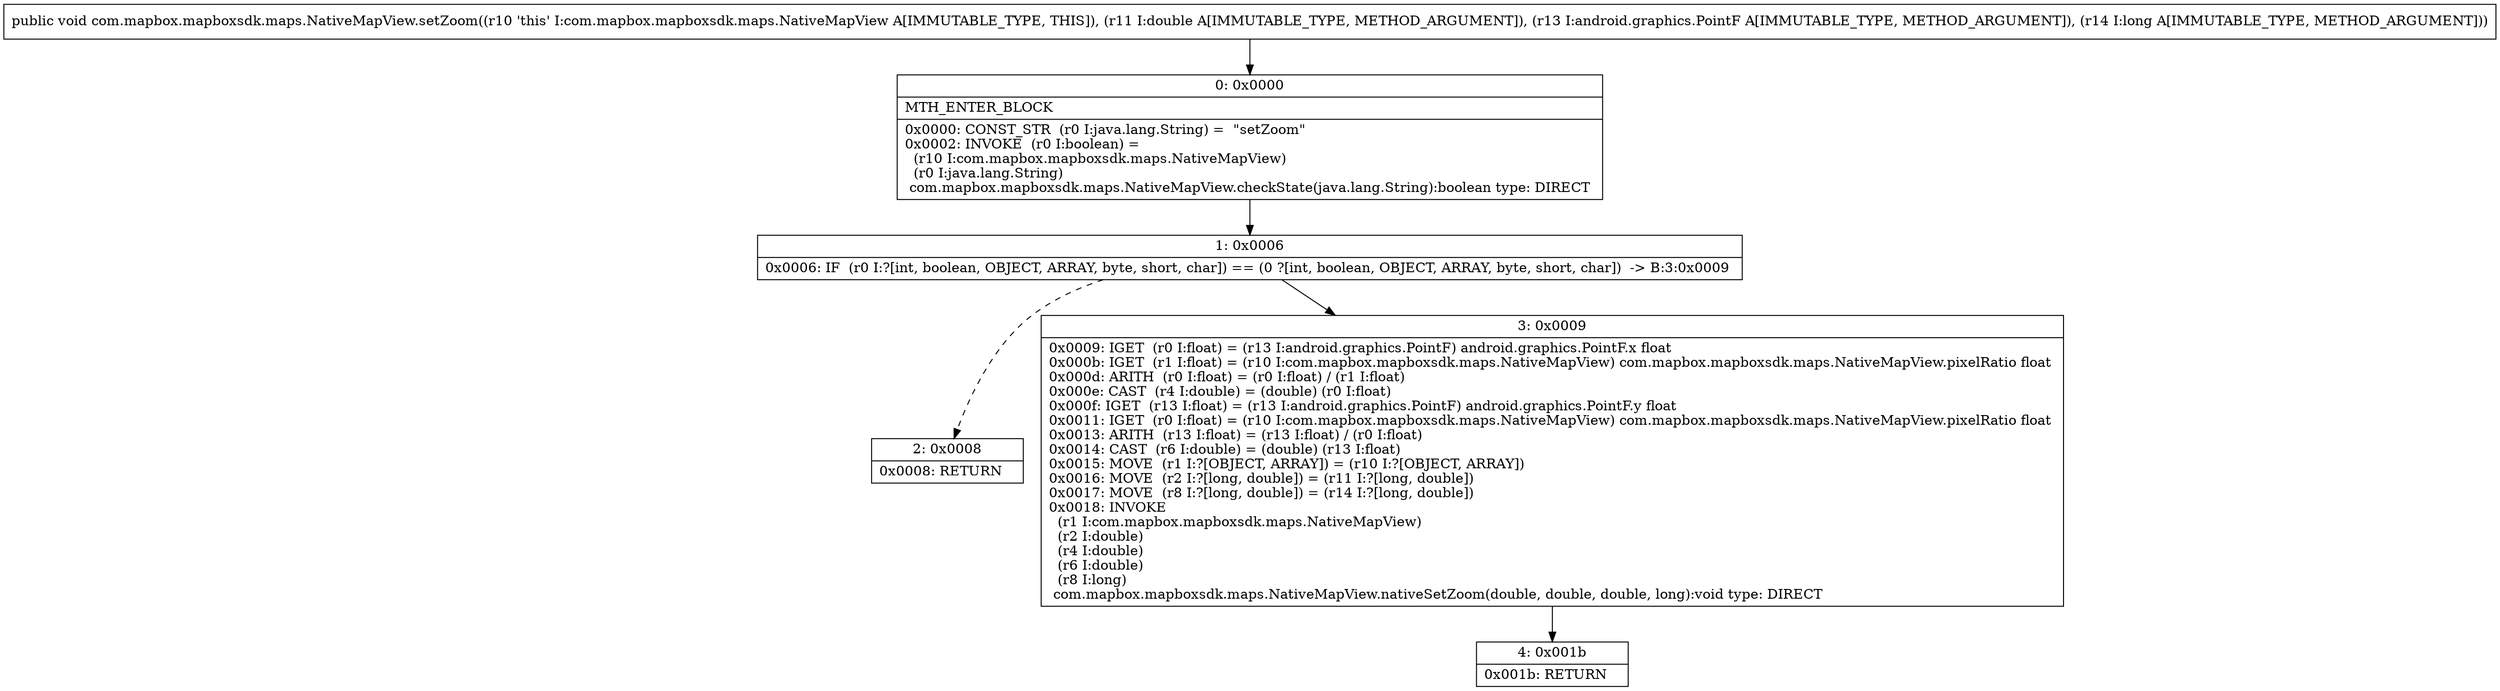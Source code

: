 digraph "CFG forcom.mapbox.mapboxsdk.maps.NativeMapView.setZoom(DLandroid\/graphics\/PointF;J)V" {
Node_0 [shape=record,label="{0\:\ 0x0000|MTH_ENTER_BLOCK\l|0x0000: CONST_STR  (r0 I:java.lang.String) =  \"setZoom\" \l0x0002: INVOKE  (r0 I:boolean) = \l  (r10 I:com.mapbox.mapboxsdk.maps.NativeMapView)\l  (r0 I:java.lang.String)\l com.mapbox.mapboxsdk.maps.NativeMapView.checkState(java.lang.String):boolean type: DIRECT \l}"];
Node_1 [shape=record,label="{1\:\ 0x0006|0x0006: IF  (r0 I:?[int, boolean, OBJECT, ARRAY, byte, short, char]) == (0 ?[int, boolean, OBJECT, ARRAY, byte, short, char])  \-\> B:3:0x0009 \l}"];
Node_2 [shape=record,label="{2\:\ 0x0008|0x0008: RETURN   \l}"];
Node_3 [shape=record,label="{3\:\ 0x0009|0x0009: IGET  (r0 I:float) = (r13 I:android.graphics.PointF) android.graphics.PointF.x float \l0x000b: IGET  (r1 I:float) = (r10 I:com.mapbox.mapboxsdk.maps.NativeMapView) com.mapbox.mapboxsdk.maps.NativeMapView.pixelRatio float \l0x000d: ARITH  (r0 I:float) = (r0 I:float) \/ (r1 I:float) \l0x000e: CAST  (r4 I:double) = (double) (r0 I:float) \l0x000f: IGET  (r13 I:float) = (r13 I:android.graphics.PointF) android.graphics.PointF.y float \l0x0011: IGET  (r0 I:float) = (r10 I:com.mapbox.mapboxsdk.maps.NativeMapView) com.mapbox.mapboxsdk.maps.NativeMapView.pixelRatio float \l0x0013: ARITH  (r13 I:float) = (r13 I:float) \/ (r0 I:float) \l0x0014: CAST  (r6 I:double) = (double) (r13 I:float) \l0x0015: MOVE  (r1 I:?[OBJECT, ARRAY]) = (r10 I:?[OBJECT, ARRAY]) \l0x0016: MOVE  (r2 I:?[long, double]) = (r11 I:?[long, double]) \l0x0017: MOVE  (r8 I:?[long, double]) = (r14 I:?[long, double]) \l0x0018: INVOKE  \l  (r1 I:com.mapbox.mapboxsdk.maps.NativeMapView)\l  (r2 I:double)\l  (r4 I:double)\l  (r6 I:double)\l  (r8 I:long)\l com.mapbox.mapboxsdk.maps.NativeMapView.nativeSetZoom(double, double, double, long):void type: DIRECT \l}"];
Node_4 [shape=record,label="{4\:\ 0x001b|0x001b: RETURN   \l}"];
MethodNode[shape=record,label="{public void com.mapbox.mapboxsdk.maps.NativeMapView.setZoom((r10 'this' I:com.mapbox.mapboxsdk.maps.NativeMapView A[IMMUTABLE_TYPE, THIS]), (r11 I:double A[IMMUTABLE_TYPE, METHOD_ARGUMENT]), (r13 I:android.graphics.PointF A[IMMUTABLE_TYPE, METHOD_ARGUMENT]), (r14 I:long A[IMMUTABLE_TYPE, METHOD_ARGUMENT])) }"];
MethodNode -> Node_0;
Node_0 -> Node_1;
Node_1 -> Node_2[style=dashed];
Node_1 -> Node_3;
Node_3 -> Node_4;
}

